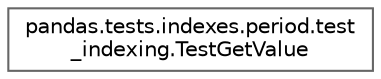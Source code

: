 digraph "Graphical Class Hierarchy"
{
 // LATEX_PDF_SIZE
  bgcolor="transparent";
  edge [fontname=Helvetica,fontsize=10,labelfontname=Helvetica,labelfontsize=10];
  node [fontname=Helvetica,fontsize=10,shape=box,height=0.2,width=0.4];
  rankdir="LR";
  Node0 [id="Node000000",label="pandas.tests.indexes.period.test\l_indexing.TestGetValue",height=0.2,width=0.4,color="grey40", fillcolor="white", style="filled",URL="$d3/d3d/classpandas_1_1tests_1_1indexes_1_1period_1_1test__indexing_1_1TestGetValue.html",tooltip=" "];
}
